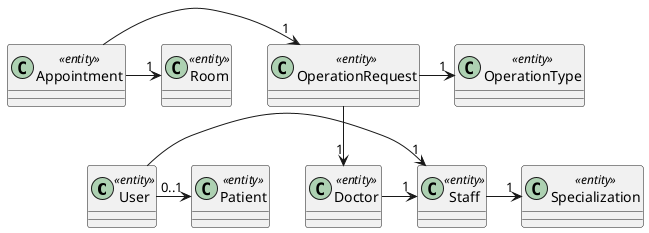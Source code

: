 @startuml

class User  <<entity>>{}
class Staff <<entity>>{}
class Patient  <<entity>>{}
class Doctor <<entity>>{}
class Appointment <<entity>>{}
class OperationRequest <<entity>>{}
class OperationType <<entity>> {}
class Room <<entity>>{}
class Specialization <<entity>> {}



User -> "1" Staff
User -> "0..1" Patient
Doctor -> "1" Staff
Staff -> "1" Specialization
OperationRequest --> "1" Doctor
Appointment -> "1" OperationRequest
OperationRequest -> "1" OperationType
Appointment -> "1" Room




@enduml
